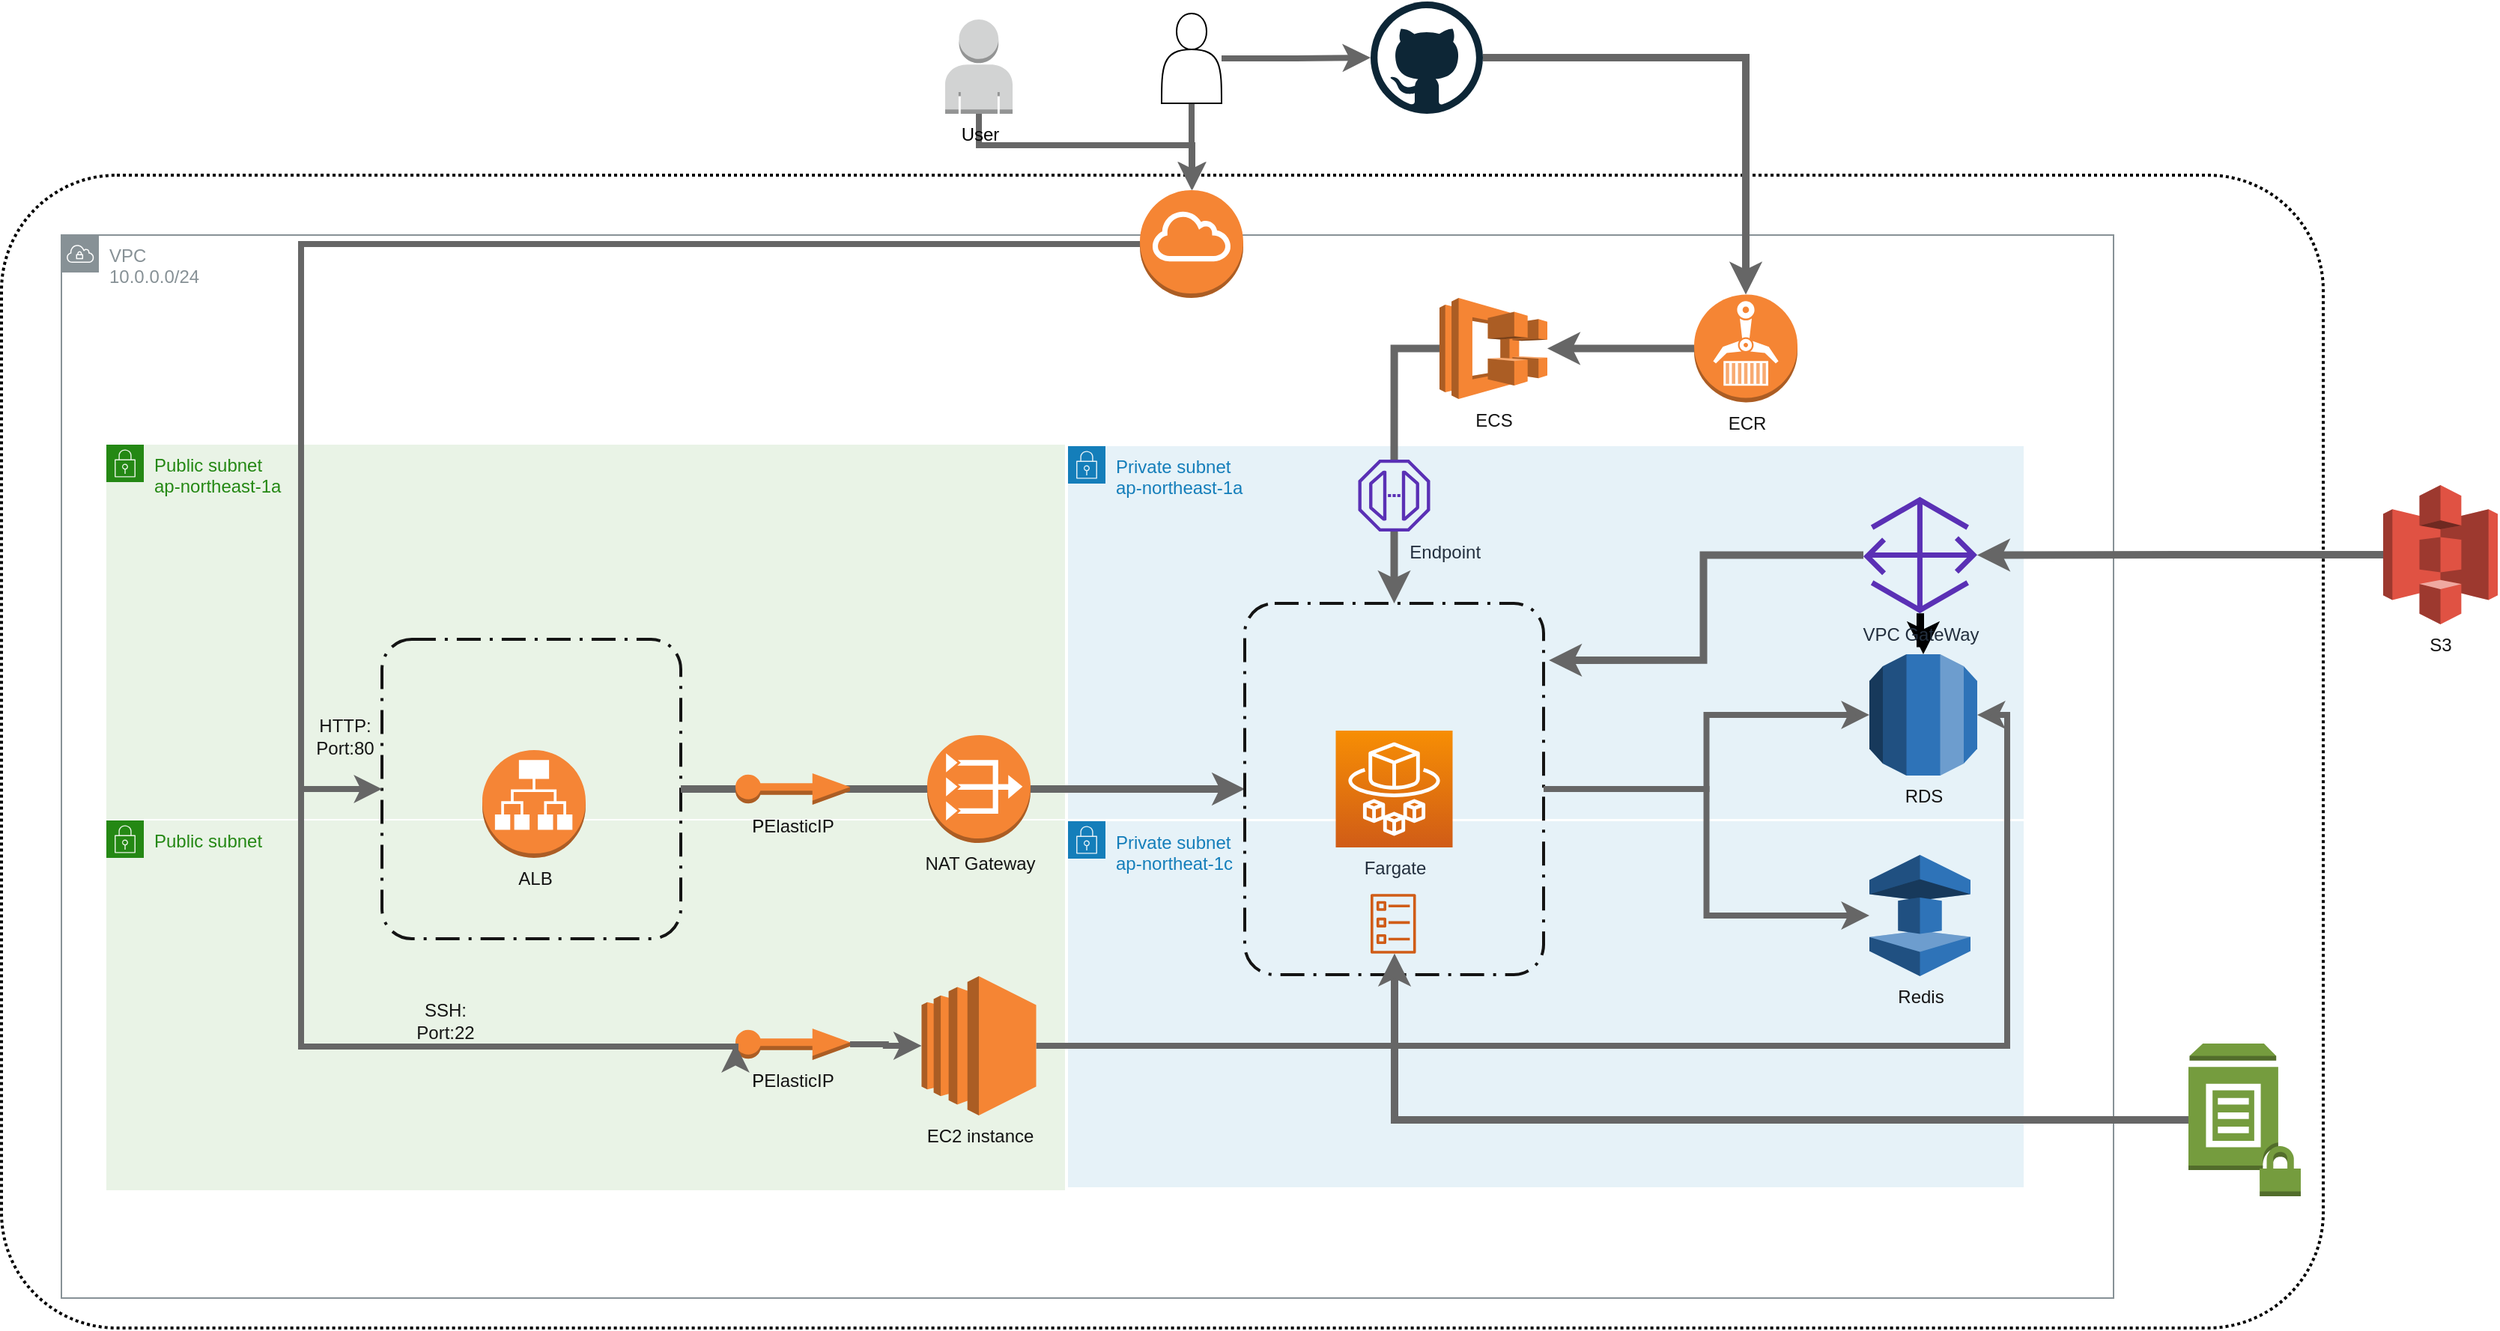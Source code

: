<mxfile>
    <diagram id="1dtbQpEw20ZJYkTmWri4" name="ページ1">
        <mxGraphModel dx="3315" dy="2291" grid="1" gridSize="10" guides="1" tooltips="1" connect="1" arrows="1" fold="1" page="1" pageScale="1" pageWidth="827" pageHeight="1169" math="0" shadow="0">
            <root>
                <mxCell id="0"/>
                <mxCell id="1" parent="0"/>
                <mxCell id="3" value="VPC&lt;br&gt;10.0.0.0/24" style="outlineConnect=0;gradientColor=none;html=1;whiteSpace=wrap;fontSize=12;fontStyle=0;shape=mxgraph.aws4.group;grIcon=mxgraph.aws4.group_vpc;strokeColor=#879196;fillColor=none;verticalAlign=top;align=left;spacingLeft=30;fontColor=#879196;dashed=0;" parent="1" vertex="1">
                    <mxGeometry y="90" width="1370" height="710" as="geometry"/>
                </mxCell>
                <mxCell id="10" value="Private subnet&lt;br&gt;ap-northeat-1c" style="points=[[0,0],[0.25,0],[0.5,0],[0.75,0],[1,0],[1,0.25],[1,0.5],[1,0.75],[1,1],[0.75,1],[0.5,1],[0.25,1],[0,1],[0,0.75],[0,0.5],[0,0.25]];outlineConnect=0;gradientColor=none;html=1;whiteSpace=wrap;fontSize=12;fontStyle=0;shape=mxgraph.aws4.group;grIcon=mxgraph.aws4.group_security_group;grStroke=0;strokeColor=#147EBA;fillColor=#E6F2F8;verticalAlign=top;align=left;spacingLeft=30;fontColor=#147EBA;dashed=0;" parent="1" vertex="1">
                    <mxGeometry x="672" y="481.5" width="638" height="244.5" as="geometry"/>
                </mxCell>
                <mxCell id="6" value="Private subnet&lt;br&gt;ap-northeast-1a" style="points=[[0,0],[0.25,0],[0.5,0],[0.75,0],[1,0],[1,0.25],[1,0.5],[1,0.75],[1,1],[0.75,1],[0.5,1],[0.25,1],[0,1],[0,0.75],[0,0.5],[0,0.25]];outlineConnect=0;gradientColor=none;html=1;whiteSpace=wrap;fontSize=12;fontStyle=0;shape=mxgraph.aws4.group;grIcon=mxgraph.aws4.group_security_group;grStroke=0;strokeColor=#147EBA;fillColor=#E6F2F8;verticalAlign=top;align=left;spacingLeft=30;fontColor=#147EBA;dashed=0;" parent="1" vertex="1">
                    <mxGeometry x="672" y="231" width="638" height="249" as="geometry"/>
                </mxCell>
                <mxCell id="29" value="" style="rounded=1;arcSize=10;dashed=1;fillColor=none;gradientColor=none;dashPattern=1 1;strokeWidth=2;" parent="1" vertex="1">
                    <mxGeometry x="-40" y="50" width="1550" height="770" as="geometry"/>
                </mxCell>
                <mxCell id="8" value="Public subnet" style="points=[[0,0],[0.25,0],[0.5,0],[0.75,0],[1,0],[1,0.25],[1,0.5],[1,0.75],[1,1],[0.75,1],[0.5,1],[0.25,1],[0,1],[0,0.75],[0,0.5],[0,0.25]];outlineConnect=0;gradientColor=none;html=1;whiteSpace=wrap;fontSize=12;fontStyle=0;shape=mxgraph.aws4.group;grIcon=mxgraph.aws4.group_security_group;grStroke=0;strokeColor=#248814;fillColor=#E9F3E6;verticalAlign=top;align=left;spacingLeft=30;fontColor=#248814;dashed=0;" parent="1" vertex="1">
                    <mxGeometry x="30" y="481" width="640" height="247" as="geometry"/>
                </mxCell>
                <mxCell id="5" value="Public subnet&lt;br&gt;ap-northeast-1a" style="points=[[0,0],[0.25,0],[0.5,0],[0.75,0],[1,0],[1,0.25],[1,0.5],[1,0.75],[1,1],[0.75,1],[0.5,1],[0.25,1],[0,1],[0,0.75],[0,0.5],[0,0.25]];outlineConnect=0;gradientColor=none;html=1;whiteSpace=wrap;fontSize=12;fontStyle=0;shape=mxgraph.aws4.group;grIcon=mxgraph.aws4.group_security_group;grStroke=0;strokeColor=#248814;fillColor=#E9F3E6;verticalAlign=top;align=left;spacingLeft=30;fontColor=#248814;dashed=0;" parent="1" vertex="1">
                    <mxGeometry x="30" y="230" width="640" height="250" as="geometry"/>
                </mxCell>
                <mxCell id="71" style="edgeStyle=orthogonalEdgeStyle;rounded=0;orthogonalLoop=1;jettySize=auto;html=1;exitX=1;exitY=0.5;exitDx=0;exitDy=0;entryX=0;entryY=0.5;entryDx=0;entryDy=0;strokeWidth=5;fillColor=#f5f5f5;strokeColor=#666666;startArrow=none;" parent="1" source="80" target="31" edge="1">
                    <mxGeometry relative="1" as="geometry"/>
                </mxCell>
                <mxCell id="34" value="" style="rounded=1;arcSize=10;dashed=1;fillColor=none;gradientColor=none;dashPattern=8 3 1 3;strokeWidth=2;strokeColor=#141414;" parent="1" vertex="1">
                    <mxGeometry x="214" y="360" width="199.5" height="200" as="geometry"/>
                </mxCell>
                <mxCell id="59" style="edgeStyle=orthogonalEdgeStyle;rounded=0;orthogonalLoop=1;jettySize=auto;html=1;exitX=1;exitY=0.5;exitDx=0;exitDy=0;strokeWidth=4;fillColor=#f5f5f5;strokeColor=#666666;" parent="1" source="31" target="13" edge="1">
                    <mxGeometry relative="1" as="geometry"/>
                </mxCell>
                <mxCell id="31" value="" style="rounded=1;arcSize=10;dashed=1;fillColor=none;gradientColor=none;dashPattern=8 3 1 3;strokeWidth=2;strokeColor=#141414;" parent="1" vertex="1">
                    <mxGeometry x="790" y="336" width="199.5" height="248" as="geometry"/>
                </mxCell>
                <mxCell id="4" value="" style="outlineConnect=0;dashed=0;verticalLabelPosition=bottom;verticalAlign=top;align=center;html=1;shape=mxgraph.aws3.internet_gateway;fillColor=#F58534;gradientColor=none;" parent="1" vertex="1">
                    <mxGeometry x="720" y="60" width="69" height="72" as="geometry"/>
                </mxCell>
                <mxCell id="7" value="&lt;font color=&quot;#141414&quot;&gt;ALB&lt;br&gt;&lt;/font&gt;" style="outlineConnect=0;dashed=0;verticalLabelPosition=bottom;verticalAlign=top;align=center;html=1;shape=mxgraph.aws3.application_load_balancer;fillColor=#F58536;gradientColor=none;" parent="1" vertex="1">
                    <mxGeometry x="281" y="434" width="69" height="72" as="geometry"/>
                </mxCell>
                <mxCell id="11" value="&lt;font color=&quot;#141414&quot;&gt;RDS&lt;/font&gt;" style="outlineConnect=0;dashed=0;verticalLabelPosition=bottom;verticalAlign=top;align=center;html=1;shape=mxgraph.aws3.rds;fillColor=#2E73B8;gradientColor=none;" parent="1" vertex="1">
                    <mxGeometry x="1207" y="370" width="72" height="81" as="geometry"/>
                </mxCell>
                <mxCell id="36" style="edgeStyle=orthogonalEdgeStyle;rounded=0;orthogonalLoop=1;jettySize=auto;html=1;exitX=1;exitY=0.5;exitDx=0;exitDy=0;exitPerimeter=0;entryX=1;entryY=0.5;entryDx=0;entryDy=0;entryPerimeter=0;strokeWidth=4;fillColor=#f5f5f5;strokeColor=#666666;" parent="1" source="12" target="11" edge="1">
                    <mxGeometry relative="1" as="geometry"/>
                </mxCell>
                <mxCell id="12" value="EC2 instance" style="outlineConnect=0;dashed=0;verticalLabelPosition=bottom;verticalAlign=top;align=center;html=1;shape=mxgraph.aws3.ec2;fillColor=#F58534;gradientColor=none;fontColor=#141414;" parent="1" vertex="1">
                    <mxGeometry x="574.25" y="585" width="76.5" height="93" as="geometry"/>
                </mxCell>
                <mxCell id="13" value="&lt;font color=&quot;#141414&quot;&gt;Redis&lt;/font&gt;" style="outlineConnect=0;dashed=0;verticalLabelPosition=bottom;verticalAlign=top;align=center;html=1;shape=mxgraph.aws3.elasticache;fillColor=#2E73B8;gradientColor=none;" parent="1" vertex="1">
                    <mxGeometry x="1207" y="504" width="67.5" height="81" as="geometry"/>
                </mxCell>
                <mxCell id="65" style="edgeStyle=orthogonalEdgeStyle;rounded=0;orthogonalLoop=1;jettySize=auto;html=1;exitX=0;exitY=0.5;exitDx=0;exitDy=0;exitPerimeter=0;strokeWidth=5;fillColor=#f5f5f5;strokeColor=#666666;" parent="1" source="14" target="79" edge="1">
                    <mxGeometry relative="1" as="geometry">
                        <Array as="points">
                            <mxPoint x="890" y="681"/>
                        </Array>
                    </mxGeometry>
                </mxCell>
                <mxCell id="15" value="Fargate" style="points=[[0,0,0],[0.25,0,0],[0.5,0,0],[0.75,0,0],[1,0,0],[0,1,0],[0.25,1,0],[0.5,1,0],[0.75,1,0],[1,1,0],[0,0.25,0],[0,0.5,0],[0,0.75,0],[1,0.25,0],[1,0.5,0],[1,0.75,0]];outlineConnect=0;fontColor=#232F3E;gradientColor=#F78E04;gradientDirection=north;fillColor=#D05C17;strokeColor=#ffffff;dashed=0;verticalLabelPosition=bottom;verticalAlign=top;align=center;html=1;fontSize=12;fontStyle=0;aspect=fixed;shape=mxgraph.aws4.resourceIcon;resIcon=mxgraph.aws4.fargate;" parent="1" vertex="1">
                    <mxGeometry x="850.75" y="421" width="78" height="78" as="geometry"/>
                </mxCell>
                <mxCell id="35" style="edgeStyle=orthogonalEdgeStyle;rounded=0;orthogonalLoop=1;jettySize=auto;html=1;exitX=1;exitY=0.5;exitDx=0;exitDy=0;exitPerimeter=0;entryX=0;entryY=0.5;entryDx=0;entryDy=0;entryPerimeter=0;strokeWidth=4;fillColor=#f5f5f5;strokeColor=#666666;" parent="1" source="16" target="12" edge="1">
                    <mxGeometry relative="1" as="geometry"/>
                </mxCell>
                <mxCell id="16" value="P&lt;font color=&quot;#141414&quot;&gt;ElasticIP&lt;/font&gt;" style="outlineConnect=0;dashed=0;verticalLabelPosition=bottom;verticalAlign=top;align=center;html=1;shape=mxgraph.aws3.elastic_ip;fillColor=#F58534;gradientColor=none;" parent="1" vertex="1">
                    <mxGeometry x="450" y="620" width="76.5" height="21" as="geometry"/>
                </mxCell>
                <mxCell id="76" style="edgeStyle=orthogonalEdgeStyle;rounded=0;orthogonalLoop=1;jettySize=auto;html=1;strokeWidth=5;fillColor=#f5f5f5;strokeColor=#666666;" parent="1" source="17" target="21" edge="1">
                    <mxGeometry relative="1" as="geometry"/>
                </mxCell>
                <mxCell id="17" value="" style="dashed=0;outlineConnect=0;html=1;align=center;labelPosition=center;verticalLabelPosition=bottom;verticalAlign=top;shape=mxgraph.weblogos.github" parent="1" vertex="1">
                    <mxGeometry x="874" y="-66" width="75" height="75" as="geometry"/>
                </mxCell>
                <mxCell id="43" style="edgeStyle=orthogonalEdgeStyle;rounded=0;orthogonalLoop=1;jettySize=auto;html=1;strokeWidth=4;fillColor=#f5f5f5;strokeColor=#666666;" parent="1" source="18" target="17" edge="1">
                    <mxGeometry relative="1" as="geometry"/>
                </mxCell>
                <mxCell id="44" style="edgeStyle=orthogonalEdgeStyle;rounded=0;orthogonalLoop=1;jettySize=auto;html=1;entryX=0.5;entryY=0;entryDx=0;entryDy=0;entryPerimeter=0;strokeWidth=4;fillColor=#f5f5f5;strokeColor=#666666;" parent="1" source="18" target="4" edge="1">
                    <mxGeometry relative="1" as="geometry"/>
                </mxCell>
                <mxCell id="18" value="" style="shape=actor;whiteSpace=wrap;html=1;" parent="1" vertex="1">
                    <mxGeometry x="734.5" y="-58" width="40" height="60" as="geometry"/>
                </mxCell>
                <mxCell id="45" style="edgeStyle=orthogonalEdgeStyle;rounded=0;orthogonalLoop=1;jettySize=auto;html=1;strokeWidth=4;fillColor=#f5f5f5;strokeColor=#666666;" parent="1" source="19" target="4" edge="1">
                    <mxGeometry relative="1" as="geometry">
                        <Array as="points">
                            <mxPoint x="613" y="30"/>
                            <mxPoint x="755" y="30"/>
                        </Array>
                    </mxGeometry>
                </mxCell>
                <mxCell id="19" value="User" style="outlineConnect=0;dashed=0;verticalLabelPosition=bottom;verticalAlign=top;align=center;html=1;shape=mxgraph.aws3.user;fillColor=#D2D3D3;gradientColor=none;" parent="1" vertex="1">
                    <mxGeometry x="590" y="-54" width="45" height="63" as="geometry"/>
                </mxCell>
                <mxCell id="72" style="edgeStyle=orthogonalEdgeStyle;rounded=0;orthogonalLoop=1;jettySize=auto;html=1;fillColor=#f5f5f5;strokeColor=#666666;strokeWidth=5;" parent="1" source="21" target="22" edge="1">
                    <mxGeometry relative="1" as="geometry"/>
                </mxCell>
                <mxCell id="21" value="ECR" style="outlineConnect=0;dashed=0;verticalLabelPosition=bottom;verticalAlign=top;align=center;html=1;shape=mxgraph.aws3.ecr;fillColor=#F58534;gradientColor=none;fontColor=#141414;" parent="1" vertex="1">
                    <mxGeometry x="1090" y="129.75" width="69" height="72" as="geometry"/>
                </mxCell>
                <mxCell id="64" value="" style="edgeStyle=orthogonalEdgeStyle;rounded=0;orthogonalLoop=1;jettySize=auto;html=1;strokeWidth=5;" parent="1" source="27" target="11" edge="1">
                    <mxGeometry relative="1" as="geometry"/>
                </mxCell>
                <mxCell id="27" value="VPC GateWay" style="outlineConnect=0;fontColor=#232F3E;gradientColor=none;fillColor=#5A30B5;strokeColor=none;dashed=0;verticalLabelPosition=bottom;verticalAlign=top;align=center;html=1;fontSize=12;fontStyle=0;aspect=fixed;pointerEvents=1;shape=mxgraph.aws4.gateway;" parent="1" vertex="1">
                    <mxGeometry x="1203" y="264.75" width="76" height="78" as="geometry"/>
                </mxCell>
                <mxCell id="33" style="edgeStyle=orthogonalEdgeStyle;rounded=0;orthogonalLoop=1;jettySize=auto;html=1;entryX=0;entryY=0.5;entryDx=0;entryDy=0;entryPerimeter=0;strokeWidth=4;fillColor=#f5f5f5;strokeColor=#666666;" parent="1" source="4" target="16" edge="1">
                    <mxGeometry relative="1" as="geometry">
                        <Array as="points">
                            <mxPoint x="160" y="96"/>
                            <mxPoint x="160" y="632"/>
                        </Array>
                    </mxGeometry>
                </mxCell>
                <mxCell id="66" style="edgeStyle=orthogonalEdgeStyle;rounded=0;orthogonalLoop=1;jettySize=auto;html=1;strokeWidth=5;fillColor=#f5f5f5;strokeColor=#666666;" parent="1" source="52" target="27" edge="1">
                    <mxGeometry relative="1" as="geometry"/>
                </mxCell>
                <mxCell id="52" value="&lt;font color=&quot;#141414&quot;&gt;S3&lt;/font&gt;" style="outlineConnect=0;dashed=0;verticalLabelPosition=bottom;verticalAlign=top;align=center;html=1;shape=mxgraph.aws3.s3;fillColor=#E05243;gradientColor=none;strokeColor=#141414;" parent="1" vertex="1">
                    <mxGeometry x="1550" y="257" width="76.5" height="93" as="geometry"/>
                </mxCell>
                <mxCell id="56" style="edgeStyle=orthogonalEdgeStyle;rounded=0;orthogonalLoop=1;jettySize=auto;html=1;entryX=0;entryY=0.5;entryDx=0;entryDy=0;strokeWidth=4;fillColor=#f5f5f5;strokeColor=#666666;" parent="1" source="4" target="34" edge="1">
                    <mxGeometry relative="1" as="geometry">
                        <Array as="points">
                            <mxPoint x="160" y="96"/>
                            <mxPoint x="160" y="460"/>
                        </Array>
                    </mxGeometry>
                </mxCell>
                <mxCell id="57" style="edgeStyle=orthogonalEdgeStyle;rounded=0;orthogonalLoop=1;jettySize=auto;html=1;exitX=1;exitY=0.5;exitDx=0;exitDy=0;entryX=0;entryY=0.5;entryDx=0;entryDy=0;entryPerimeter=0;strokeWidth=4;fillColor=#f5f5f5;strokeColor=#666666;" parent="1" source="31" target="11" edge="1">
                    <mxGeometry relative="1" as="geometry"/>
                </mxCell>
                <mxCell id="60" value="SSH:&lt;br&gt;Port:22" style="text;html=1;resizable=0;autosize=1;align=center;verticalAlign=middle;points=[];fillColor=none;strokeColor=none;rounded=0;fontColor=#141414;" parent="1" vertex="1">
                    <mxGeometry x="231" y="600" width="50" height="30" as="geometry"/>
                </mxCell>
                <mxCell id="61" value="HTTP:&lt;br&gt;Port:80" style="text;html=1;resizable=0;autosize=1;align=center;verticalAlign=middle;points=[];fillColor=none;strokeColor=none;rounded=0;fontColor=#141414;" parent="1" vertex="1">
                    <mxGeometry x="164" y="410" width="50" height="30" as="geometry"/>
                </mxCell>
                <mxCell id="14" value="" style="outlineConnect=0;dashed=0;verticalLabelPosition=bottom;verticalAlign=top;align=center;html=1;shape=mxgraph.aws3.parameter_store;fillColor=#759C3E;gradientColor=none;" parent="1" vertex="1">
                    <mxGeometry x="1420" y="630" width="75" height="102" as="geometry"/>
                </mxCell>
                <mxCell id="68" style="edgeStyle=orthogonalEdgeStyle;rounded=0;orthogonalLoop=1;jettySize=auto;html=1;entryX=1.018;entryY=0.153;entryDx=0;entryDy=0;entryPerimeter=0;strokeWidth=5;fillColor=#f5f5f5;strokeColor=#666666;" parent="1" source="27" target="31" edge="1">
                    <mxGeometry relative="1" as="geometry"/>
                </mxCell>
                <mxCell id="74" style="edgeStyle=orthogonalEdgeStyle;rounded=0;orthogonalLoop=1;jettySize=auto;html=1;entryX=0.5;entryY=0;entryDx=0;entryDy=0;strokeWidth=5;fillColor=#f5f5f5;strokeColor=#666666;startArrow=none;" parent="1" source="77" target="31" edge="1">
                    <mxGeometry relative="1" as="geometry"/>
                </mxCell>
                <mxCell id="22" value="&lt;font color=&quot;#141414&quot;&gt;ECS&lt;/font&gt;" style="outlineConnect=0;dashed=0;verticalLabelPosition=bottom;verticalAlign=top;align=center;html=1;shape=mxgraph.aws3.ecs;fillColor=#F58534;gradientColor=none;" parent="1" vertex="1">
                    <mxGeometry x="920" y="132" width="72" height="67.5" as="geometry"/>
                </mxCell>
                <mxCell id="77" value="&amp;nbsp; &amp;nbsp; &amp;nbsp; &amp;nbsp; &amp;nbsp; &amp;nbsp; &amp;nbsp; &amp;nbsp; &amp;nbsp; &amp;nbsp; Endpoint" style="outlineConnect=0;fontColor=#232F3E;gradientColor=none;fillColor=#5A30B5;strokeColor=none;dashed=0;verticalLabelPosition=bottom;verticalAlign=top;align=center;html=1;fontSize=12;fontStyle=0;aspect=fixed;pointerEvents=1;shape=mxgraph.aws4.endpoint;" parent="1" vertex="1">
                    <mxGeometry x="865.75" y="240" width="48" height="48" as="geometry"/>
                </mxCell>
                <mxCell id="78" value="" style="edgeStyle=orthogonalEdgeStyle;rounded=0;orthogonalLoop=1;jettySize=auto;html=1;exitX=0;exitY=0.5;exitDx=0;exitDy=0;exitPerimeter=0;entryX=0.5;entryY=0;entryDx=0;entryDy=0;strokeWidth=5;fillColor=#f5f5f5;strokeColor=#666666;endArrow=none;" parent="1" source="22" target="77" edge="1">
                    <mxGeometry relative="1" as="geometry">
                        <mxPoint x="920" y="165.75" as="sourcePoint"/>
                        <mxPoint x="889.75" y="336" as="targetPoint"/>
                    </mxGeometry>
                </mxCell>
                <mxCell id="79" value="" style="outlineConnect=0;fontColor=#232F3E;gradientColor=none;fillColor=#D05C17;strokeColor=none;dashed=0;verticalLabelPosition=bottom;verticalAlign=top;align=center;html=1;fontSize=12;fontStyle=0;aspect=fixed;pointerEvents=1;shape=mxgraph.aws4.ecs_task;" parent="1" vertex="1">
                    <mxGeometry x="874" y="530" width="30.26" height="40" as="geometry"/>
                </mxCell>
                <mxCell id="80" value="NAT Gateway" style="outlineConnect=0;dashed=0;verticalLabelPosition=bottom;verticalAlign=top;align=center;html=1;shape=mxgraph.aws3.vpc_nat_gateway;fillColor=#F58534;gradientColor=none;fontColor=#141414;" vertex="1" parent="1">
                    <mxGeometry x="578" y="424" width="69" height="72" as="geometry"/>
                </mxCell>
                <mxCell id="82" value="" style="edgeStyle=orthogonalEdgeStyle;rounded=0;orthogonalLoop=1;jettySize=auto;html=1;exitX=1;exitY=0.5;exitDx=0;exitDy=0;entryX=0;entryY=0.5;entryDx=0;entryDy=0;strokeWidth=5;fillColor=#f5f5f5;strokeColor=#666666;endArrow=none;" edge="1" parent="1" source="34" target="80">
                    <mxGeometry relative="1" as="geometry">
                        <mxPoint x="413.5" y="460" as="sourcePoint"/>
                        <mxPoint x="790" y="460" as="targetPoint"/>
                    </mxGeometry>
                </mxCell>
                <mxCell id="81" value="P&lt;font color=&quot;#141414&quot;&gt;ElasticIP&lt;/font&gt;" style="outlineConnect=0;dashed=0;verticalLabelPosition=bottom;verticalAlign=top;align=center;html=1;shape=mxgraph.aws3.elastic_ip;fillColor=#F58534;gradientColor=none;" vertex="1" parent="1">
                    <mxGeometry x="450" y="449.5" width="76.5" height="21" as="geometry"/>
                </mxCell>
            </root>
        </mxGraphModel>
    </diagram>
</mxfile>